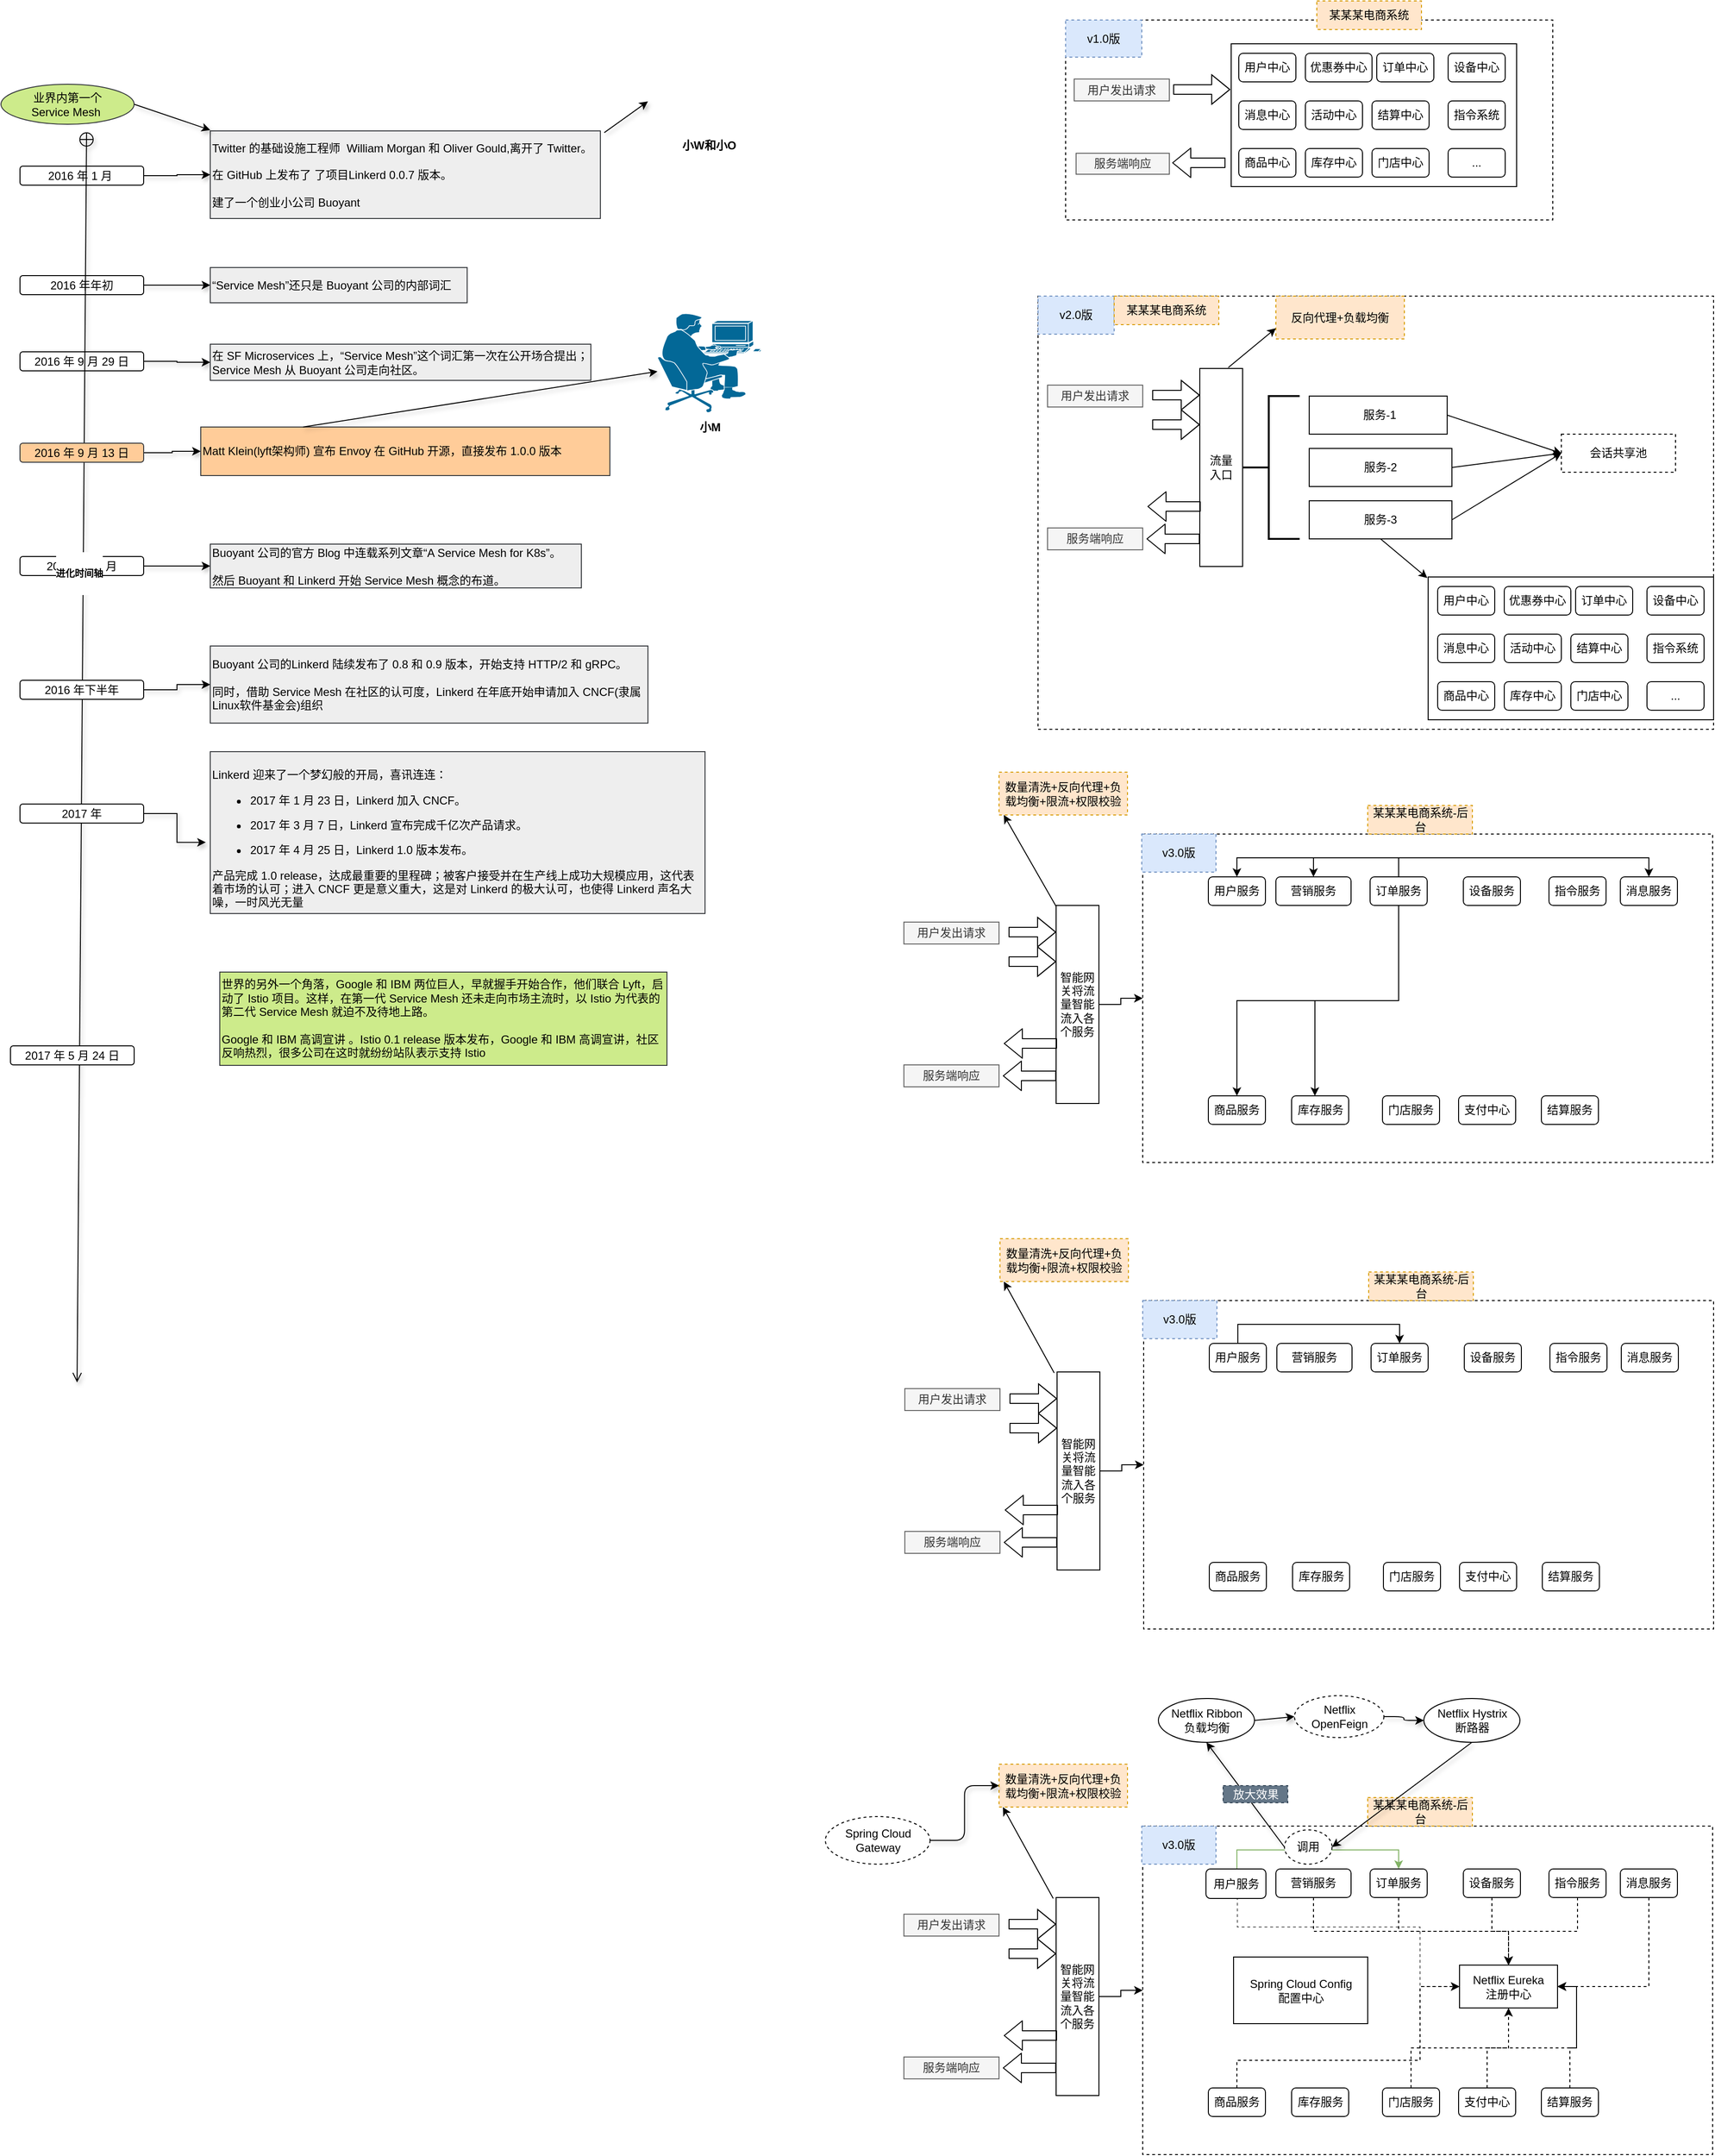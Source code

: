 <mxfile version="10.8.7" type="github"><diagram id="asRTKqdjKXouexTTnZNi" name="Page-1"><mxGraphModel dx="2989" dy="806" grid="1" gridSize="10" guides="1" tooltips="1" connect="1" arrows="1" fold="1" page="1" pageScale="1" pageWidth="827" pageHeight="1169" math="0" shadow="0"><root><mxCell id="0"/><mxCell id="1" parent="0"/><mxCell id="nvQcci1nYq-k1GDiDr36-81" value="" style="rounded=0;whiteSpace=wrap;html=1;dashed=1;" parent="1" vertex="1"><mxGeometry x="120" y="875" width="599" height="345" as="geometry"/></mxCell><mxCell id="nvQcci1nYq-k1GDiDr36-45" value="" style="rounded=0;whiteSpace=wrap;html=1;dashed=1;" parent="1" vertex="1"><mxGeometry x="10" y="310" width="710" height="455" as="geometry"/></mxCell><mxCell id="nvQcci1nYq-k1GDiDr36-41" value="" style="rounded=0;whiteSpace=wrap;html=1;dashed=1;" parent="1" vertex="1"><mxGeometry x="39" y="20" width="512" height="210" as="geometry"/></mxCell><mxCell id="DJ6tr1pTwJDCxj9lopBI-1" value="" style="rounded=0;whiteSpace=wrap;html=1;" parent="1" vertex="1"><mxGeometry x="420" y="605" width="300" height="150" as="geometry"/></mxCell><mxCell id="DJ6tr1pTwJDCxj9lopBI-2" value="用户中心" style="rounded=1;whiteSpace=wrap;html=1;" parent="1" vertex="1"><mxGeometry x="430" y="615" width="60" height="30" as="geometry"/></mxCell><mxCell id="DJ6tr1pTwJDCxj9lopBI-3" value="优惠券中心" style="rounded=1;whiteSpace=wrap;html=1;" parent="1" vertex="1"><mxGeometry x="500" y="615" width="70" height="30" as="geometry"/></mxCell><mxCell id="DJ6tr1pTwJDCxj9lopBI-4" value="消息中心" style="rounded=1;whiteSpace=wrap;html=1;" parent="1" vertex="1"><mxGeometry x="430" y="665" width="60" height="30" as="geometry"/></mxCell><mxCell id="DJ6tr1pTwJDCxj9lopBI-5" value="活动中心" style="rounded=1;whiteSpace=wrap;html=1;" parent="1" vertex="1"><mxGeometry x="500" y="665" width="60" height="30" as="geometry"/></mxCell><mxCell id="DJ6tr1pTwJDCxj9lopBI-6" value="商品中心" style="rounded=1;whiteSpace=wrap;html=1;" parent="1" vertex="1"><mxGeometry x="430" y="715" width="60" height="30" as="geometry"/></mxCell><mxCell id="DJ6tr1pTwJDCxj9lopBI-7" value="库存中心" style="rounded=1;whiteSpace=wrap;html=1;" parent="1" vertex="1"><mxGeometry x="500" y="715" width="60" height="30" as="geometry"/></mxCell><mxCell id="DJ6tr1pTwJDCxj9lopBI-8" value="订单中心" style="rounded=1;whiteSpace=wrap;html=1;" parent="1" vertex="1"><mxGeometry x="575" y="615" width="60" height="30" as="geometry"/></mxCell><mxCell id="DJ6tr1pTwJDCxj9lopBI-9" value="结算中心" style="rounded=1;whiteSpace=wrap;html=1;" parent="1" vertex="1"><mxGeometry x="570" y="665" width="60" height="30" as="geometry"/></mxCell><mxCell id="DJ6tr1pTwJDCxj9lopBI-10" value="门店中心" style="rounded=1;whiteSpace=wrap;html=1;" parent="1" vertex="1"><mxGeometry x="570" y="715" width="60" height="30" as="geometry"/></mxCell><mxCell id="DJ6tr1pTwJDCxj9lopBI-11" value="设备中心" style="rounded=1;whiteSpace=wrap;html=1;" parent="1" vertex="1"><mxGeometry x="650" y="615" width="60" height="30" as="geometry"/></mxCell><mxCell id="DJ6tr1pTwJDCxj9lopBI-12" value="指令系统" style="rounded=1;whiteSpace=wrap;html=1;" parent="1" vertex="1"><mxGeometry x="650" y="665" width="60" height="30" as="geometry"/></mxCell><mxCell id="DJ6tr1pTwJDCxj9lopBI-13" value="..." style="rounded=1;whiteSpace=wrap;html=1;" parent="1" vertex="1"><mxGeometry x="650" y="715" width="60" height="30" as="geometry"/></mxCell><mxCell id="DJ6tr1pTwJDCxj9lopBI-14" value="&amp;nbsp;服务-1" style="rounded=0;whiteSpace=wrap;html=1;" parent="1" vertex="1"><mxGeometry x="295" y="415" width="145" height="40" as="geometry"/></mxCell><mxCell id="DJ6tr1pTwJDCxj9lopBI-15" value="&lt;span&gt;服务-2&lt;/span&gt;" style="rounded=0;whiteSpace=wrap;html=1;" parent="1" vertex="1"><mxGeometry x="295" y="470" width="150" height="40" as="geometry"/></mxCell><mxCell id="DJ6tr1pTwJDCxj9lopBI-16" value="" style="strokeWidth=2;html=1;shape=mxgraph.flowchart.annotation_2;align=left;pointerEvents=1" parent="1" vertex="1"><mxGeometry x="220" y="415" width="65" height="150" as="geometry"/></mxCell><mxCell id="DJ6tr1pTwJDCxj9lopBI-17" value="服务-3" style="rounded=0;whiteSpace=wrap;html=1;" parent="1" vertex="1"><mxGeometry x="295" y="525" width="150" height="40" as="geometry"/></mxCell><mxCell id="DJ6tr1pTwJDCxj9lopBI-21" value="" style="endArrow=classic;html=1;exitX=0.5;exitY=1;exitDx=0;exitDy=0;entryX=-0.003;entryY=0.007;entryDx=0;entryDy=0;entryPerimeter=0;" parent="1" source="DJ6tr1pTwJDCxj9lopBI-17" target="DJ6tr1pTwJDCxj9lopBI-1" edge="1"><mxGeometry width="50" height="50" relative="1" as="geometry"><mxPoint x="490" y="445" as="sourcePoint"/><mxPoint x="540" y="395" as="targetPoint"/></mxGeometry></mxCell><mxCell id="nvQcci1nYq-k1GDiDr36-1" value="&lt;span&gt;流量&lt;br&gt;入口&lt;br&gt;&lt;/span&gt;" style="rounded=0;whiteSpace=wrap;html=1;" parent="1" vertex="1"><mxGeometry x="180" y="386" width="45" height="208" as="geometry"/></mxCell><mxCell id="nvQcci1nYq-k1GDiDr36-9" value="" style="shape=flexArrow;endArrow=classic;html=1;" parent="1" edge="1"><mxGeometry width="50" height="50" relative="1" as="geometry"><mxPoint x="130" y="414" as="sourcePoint"/><mxPoint x="180" y="414" as="targetPoint"/><Array as="points"><mxPoint x="160" y="414"/></Array></mxGeometry></mxCell><mxCell id="nvQcci1nYq-k1GDiDr36-10" value="" style="shape=flexArrow;endArrow=classic;html=1;" parent="1" edge="1"><mxGeometry width="50" height="50" relative="1" as="geometry"><mxPoint x="130" y="445" as="sourcePoint"/><mxPoint x="180" y="445" as="targetPoint"/><Array as="points"><mxPoint x="160" y="445"/></Array></mxGeometry></mxCell><mxCell id="nvQcci1nYq-k1GDiDr36-13" value="用户发出请求" style="text;html=1;strokeColor=#666666;fillColor=#f5f5f5;align=center;verticalAlign=middle;whiteSpace=wrap;rounded=0;fontColor=#333333;" parent="1" vertex="1"><mxGeometry x="20" y="403.5" width="100" height="23" as="geometry"/></mxCell><mxCell id="nvQcci1nYq-k1GDiDr36-15" value="反向代理+负载均衡" style="text;html=1;strokeColor=#d79b00;fillColor=#ffe6cc;align=center;verticalAlign=middle;whiteSpace=wrap;rounded=0;dashed=1;" parent="1" vertex="1"><mxGeometry x="260" y="310" width="135" height="45" as="geometry"/></mxCell><mxCell id="nvQcci1nYq-k1GDiDr36-16" value="" style="endArrow=classic;html=1;entryX=0;entryY=0.75;entryDx=0;entryDy=0;" parent="1" target="nvQcci1nYq-k1GDiDr36-15" edge="1"><mxGeometry width="50" height="50" relative="1" as="geometry"><mxPoint x="210" y="385" as="sourcePoint"/><mxPoint x="410" y="615" as="targetPoint"/><Array as="points"><mxPoint x="210" y="385"/></Array></mxGeometry></mxCell><mxCell id="nvQcci1nYq-k1GDiDr36-17" value="会话共享池" style="rounded=0;whiteSpace=wrap;html=1;dashed=1;" parent="1" vertex="1"><mxGeometry x="560" y="455" width="120" height="40" as="geometry"/></mxCell><mxCell id="nvQcci1nYq-k1GDiDr36-18" value="" style="endArrow=classic;html=1;exitX=1;exitY=0.5;exitDx=0;exitDy=0;entryX=0;entryY=0.5;entryDx=0;entryDy=0;" parent="1" source="DJ6tr1pTwJDCxj9lopBI-14" target="nvQcci1nYq-k1GDiDr36-17" edge="1"><mxGeometry width="50" height="50" relative="1" as="geometry"><mxPoint x="650" y="555" as="sourcePoint"/><mxPoint x="700" y="505" as="targetPoint"/></mxGeometry></mxCell><mxCell id="nvQcci1nYq-k1GDiDr36-19" value="" style="endArrow=classic;html=1;exitX=1;exitY=0.5;exitDx=0;exitDy=0;entryX=0;entryY=0.5;entryDx=0;entryDy=0;" parent="1" source="DJ6tr1pTwJDCxj9lopBI-15" target="nvQcci1nYq-k1GDiDr36-17" edge="1"><mxGeometry width="50" height="50" relative="1" as="geometry"><mxPoint x="610" y="775" as="sourcePoint"/><mxPoint x="660" y="725" as="targetPoint"/></mxGeometry></mxCell><mxCell id="nvQcci1nYq-k1GDiDr36-20" value="" style="endArrow=classic;html=1;exitX=1;exitY=0.5;exitDx=0;exitDy=0;entryX=0;entryY=0.5;entryDx=0;entryDy=0;" parent="1" source="DJ6tr1pTwJDCxj9lopBI-17" target="nvQcci1nYq-k1GDiDr36-17" edge="1"><mxGeometry width="50" height="50" relative="1" as="geometry"><mxPoint x="455" y="500" as="sourcePoint"/><mxPoint x="630" y="615" as="targetPoint"/></mxGeometry></mxCell><mxCell id="nvQcci1nYq-k1GDiDr36-22" value="" style="rounded=0;whiteSpace=wrap;html=1;" parent="1" vertex="1"><mxGeometry x="213" y="45" width="300" height="150" as="geometry"/></mxCell><mxCell id="nvQcci1nYq-k1GDiDr36-23" value="用户中心" style="rounded=1;whiteSpace=wrap;html=1;" parent="1" vertex="1"><mxGeometry x="221" y="55" width="60" height="30" as="geometry"/></mxCell><mxCell id="nvQcci1nYq-k1GDiDr36-24" value="优惠券中心" style="rounded=1;whiteSpace=wrap;html=1;" parent="1" vertex="1"><mxGeometry x="291" y="55" width="70" height="30" as="geometry"/></mxCell><mxCell id="nvQcci1nYq-k1GDiDr36-25" value="消息中心" style="rounded=1;whiteSpace=wrap;html=1;" parent="1" vertex="1"><mxGeometry x="221" y="105" width="60" height="30" as="geometry"/></mxCell><mxCell id="nvQcci1nYq-k1GDiDr36-26" value="活动中心" style="rounded=1;whiteSpace=wrap;html=1;" parent="1" vertex="1"><mxGeometry x="291" y="105" width="60" height="30" as="geometry"/></mxCell><mxCell id="nvQcci1nYq-k1GDiDr36-27" value="商品中心" style="rounded=1;whiteSpace=wrap;html=1;" parent="1" vertex="1"><mxGeometry x="221" y="155" width="60" height="30" as="geometry"/></mxCell><mxCell id="nvQcci1nYq-k1GDiDr36-28" value="库存中心" style="rounded=1;whiteSpace=wrap;html=1;" parent="1" vertex="1"><mxGeometry x="291" y="155" width="60" height="30" as="geometry"/></mxCell><mxCell id="nvQcci1nYq-k1GDiDr36-29" value="订单中心" style="rounded=1;whiteSpace=wrap;html=1;" parent="1" vertex="1"><mxGeometry x="366" y="55" width="60" height="30" as="geometry"/></mxCell><mxCell id="nvQcci1nYq-k1GDiDr36-30" value="结算中心" style="rounded=1;whiteSpace=wrap;html=1;" parent="1" vertex="1"><mxGeometry x="361" y="105" width="60" height="30" as="geometry"/></mxCell><mxCell id="nvQcci1nYq-k1GDiDr36-31" value="门店中心" style="rounded=1;whiteSpace=wrap;html=1;" parent="1" vertex="1"><mxGeometry x="361" y="155" width="60" height="30" as="geometry"/></mxCell><mxCell id="nvQcci1nYq-k1GDiDr36-32" value="设备中心" style="rounded=1;whiteSpace=wrap;html=1;" parent="1" vertex="1"><mxGeometry x="441" y="55" width="60" height="30" as="geometry"/></mxCell><mxCell id="nvQcci1nYq-k1GDiDr36-33" value="指令系统" style="rounded=1;whiteSpace=wrap;html=1;" parent="1" vertex="1"><mxGeometry x="441" y="105" width="60" height="30" as="geometry"/></mxCell><mxCell id="nvQcci1nYq-k1GDiDr36-34" value="..." style="rounded=1;whiteSpace=wrap;html=1;" parent="1" vertex="1"><mxGeometry x="441" y="155" width="60" height="30" as="geometry"/></mxCell><mxCell id="nvQcci1nYq-k1GDiDr36-35" value="某某某电商系统" style="text;html=1;strokeColor=#d79b00;fillColor=#ffe6cc;align=center;verticalAlign=middle;whiteSpace=wrap;rounded=0;dashed=1;" parent="1" vertex="1"><mxGeometry x="303" width="110" height="30" as="geometry"/></mxCell><mxCell id="nvQcci1nYq-k1GDiDr36-38" value="" style="shape=flexArrow;endArrow=classic;html=1;" parent="1" edge="1"><mxGeometry width="50" height="50" relative="1" as="geometry"><mxPoint x="152" y="93" as="sourcePoint"/><mxPoint x="212" y="93" as="targetPoint"/><Array as="points"><mxPoint x="214.5" y="93"/><mxPoint x="179.5" y="93"/></Array></mxGeometry></mxCell><mxCell id="nvQcci1nYq-k1GDiDr36-39" value="用户发出请求" style="text;html=1;strokeColor=#666666;fillColor=#f5f5f5;align=center;verticalAlign=middle;whiteSpace=wrap;rounded=0;fontColor=#333333;" parent="1" vertex="1"><mxGeometry x="48" y="82" width="100" height="23" as="geometry"/></mxCell><mxCell id="nvQcci1nYq-k1GDiDr36-40" value="v1.0版" style="text;html=1;strokeColor=#6c8ebf;fillColor=#dae8fc;align=center;verticalAlign=middle;whiteSpace=wrap;rounded=0;dashed=1;" parent="1" vertex="1"><mxGeometry x="39" y="20" width="80" height="39" as="geometry"/></mxCell><mxCell id="nvQcci1nYq-k1GDiDr36-42" value="服务端响应" style="text;html=1;strokeColor=#666666;fillColor=#f5f5f5;align=center;verticalAlign=middle;whiteSpace=wrap;rounded=0;fontColor=#333333;" parent="1" vertex="1"><mxGeometry x="50" y="160" width="98" height="22" as="geometry"/></mxCell><mxCell id="nvQcci1nYq-k1GDiDr36-44" value="" style="shape=flexArrow;endArrow=classic;html=1;exitX=0.003;exitY=0.833;exitDx=0;exitDy=0;exitPerimeter=0;" parent="1" edge="1"><mxGeometry width="50" height="50" relative="1" as="geometry"><mxPoint x="207" y="170" as="sourcePoint"/><mxPoint x="151" y="170" as="targetPoint"/></mxGeometry></mxCell><mxCell id="nvQcci1nYq-k1GDiDr36-46" value="服务端响应" style="text;html=1;strokeColor=#666666;fillColor=#f5f5f5;align=center;verticalAlign=middle;whiteSpace=wrap;rounded=0;fontColor=#333333;" parent="1" vertex="1"><mxGeometry x="20" y="553.5" width="100" height="23" as="geometry"/></mxCell><mxCell id="nvQcci1nYq-k1GDiDr36-47" value="" style="shape=flexArrow;endArrow=classic;html=1;exitX=0.003;exitY=0.833;exitDx=0;exitDy=0;exitPerimeter=0;" parent="1" edge="1"><mxGeometry width="50" height="50" relative="1" as="geometry"><mxPoint x="180" y="565" as="sourcePoint"/><mxPoint x="124" y="565" as="targetPoint"/></mxGeometry></mxCell><mxCell id="nvQcci1nYq-k1GDiDr36-49" value="" style="shape=flexArrow;endArrow=classic;html=1;exitX=0.003;exitY=0.833;exitDx=0;exitDy=0;exitPerimeter=0;" parent="1" edge="1"><mxGeometry width="50" height="50" relative="1" as="geometry"><mxPoint x="181" y="531" as="sourcePoint"/><mxPoint x="125" y="531" as="targetPoint"/></mxGeometry></mxCell><mxCell id="nvQcci1nYq-k1GDiDr36-50" value="v2.0版" style="text;html=1;strokeColor=#6c8ebf;fillColor=#dae8fc;align=center;verticalAlign=middle;whiteSpace=wrap;rounded=0;dashed=1;" parent="1" vertex="1"><mxGeometry x="10" y="310" width="80" height="40" as="geometry"/></mxCell><mxCell id="nvQcci1nYq-k1GDiDr36-53" value="某某某电商系统" style="text;html=1;strokeColor=#d79b00;fillColor=#ffe6cc;align=center;verticalAlign=middle;whiteSpace=wrap;rounded=0;dashed=1;" parent="1" vertex="1"><mxGeometry x="90" y="310" width="110" height="30" as="geometry"/></mxCell><mxCell id="nvQcci1nYq-k1GDiDr36-56" value="用户服务" style="rounded=1;whiteSpace=wrap;html=1;" parent="1" vertex="1"><mxGeometry x="189" y="920" width="60" height="30" as="geometry"/></mxCell><mxCell id="nvQcci1nYq-k1GDiDr36-57" value="营销服务" style="rounded=1;whiteSpace=wrap;html=1;" parent="1" vertex="1"><mxGeometry x="260" y="920" width="79" height="30" as="geometry"/></mxCell><mxCell id="nvQcci1nYq-k1GDiDr36-58" value="消息服务" style="rounded=1;whiteSpace=wrap;html=1;" parent="1" vertex="1"><mxGeometry x="622" y="920" width="60" height="30" as="geometry"/></mxCell><mxCell id="nvQcci1nYq-k1GDiDr36-60" value="商品服务" style="rounded=1;whiteSpace=wrap;html=1;" parent="1" vertex="1"><mxGeometry x="189" y="1150" width="60" height="30" as="geometry"/></mxCell><mxCell id="nvQcci1nYq-k1GDiDr36-61" value="库存服务" style="rounded=1;whiteSpace=wrap;html=1;" parent="1" vertex="1"><mxGeometry x="276.5" y="1150" width="60" height="30" as="geometry"/></mxCell><mxCell id="nvQcci1nYq-k1GDiDr36-71" style="edgeStyle=orthogonalEdgeStyle;rounded=0;orthogonalLoop=1;jettySize=auto;html=1;exitX=0.5;exitY=0;exitDx=0;exitDy=0;entryX=0.5;entryY=0;entryDx=0;entryDy=0;" parent="1" source="nvQcci1nYq-k1GDiDr36-62" target="nvQcci1nYq-k1GDiDr36-56" edge="1"><mxGeometry relative="1" as="geometry"/></mxCell><mxCell id="nvQcci1nYq-k1GDiDr36-72" style="edgeStyle=orthogonalEdgeStyle;rounded=0;orthogonalLoop=1;jettySize=auto;html=1;exitX=0.5;exitY=0;exitDx=0;exitDy=0;entryX=0.5;entryY=0;entryDx=0;entryDy=0;" parent="1" source="nvQcci1nYq-k1GDiDr36-62" target="nvQcci1nYq-k1GDiDr36-57" edge="1"><mxGeometry relative="1" as="geometry"/></mxCell><mxCell id="nvQcci1nYq-k1GDiDr36-77" style="edgeStyle=orthogonalEdgeStyle;rounded=0;orthogonalLoop=1;jettySize=auto;html=1;exitX=0.5;exitY=1;exitDx=0;exitDy=0;entryX=0.5;entryY=0;entryDx=0;entryDy=0;exitPerimeter=0;" parent="1" source="nvQcci1nYq-k1GDiDr36-62" target="nvQcci1nYq-k1GDiDr36-60" edge="1"><mxGeometry relative="1" as="geometry"><Array as="points"><mxPoint x="389" y="1050"/><mxPoint x="219" y="1050"/></Array></mxGeometry></mxCell><mxCell id="nvQcci1nYq-k1GDiDr36-78" style="edgeStyle=orthogonalEdgeStyle;rounded=0;orthogonalLoop=1;jettySize=auto;html=1;exitX=0.5;exitY=1;exitDx=0;exitDy=0;entryX=0.408;entryY=0;entryDx=0;entryDy=0;entryPerimeter=0;" parent="1" source="nvQcci1nYq-k1GDiDr36-62" target="nvQcci1nYq-k1GDiDr36-61" edge="1"><mxGeometry relative="1" as="geometry"/></mxCell><mxCell id="nvQcci1nYq-k1GDiDr36-79" style="edgeStyle=orthogonalEdgeStyle;rounded=0;orthogonalLoop=1;jettySize=auto;html=1;entryX=0.5;entryY=0;entryDx=0;entryDy=0;" parent="1" source="nvQcci1nYq-k1GDiDr36-62" target="nvQcci1nYq-k1GDiDr36-58" edge="1"><mxGeometry relative="1" as="geometry"><Array as="points"><mxPoint x="389" y="900"/><mxPoint x="652" y="900"/></Array></mxGeometry></mxCell><mxCell id="nvQcci1nYq-k1GDiDr36-62" value="订单服务" style="rounded=1;whiteSpace=wrap;html=1;" parent="1" vertex="1"><mxGeometry x="359" y="920" width="60" height="30" as="geometry"/></mxCell><mxCell id="nvQcci1nYq-k1GDiDr36-63" value="结算服务" style="rounded=1;whiteSpace=wrap;html=1;" parent="1" vertex="1"><mxGeometry x="539" y="1150" width="60" height="30" as="geometry"/></mxCell><mxCell id="nvQcci1nYq-k1GDiDr36-64" value="门店服务" style="rounded=1;whiteSpace=wrap;html=1;" parent="1" vertex="1"><mxGeometry x="372" y="1150" width="60" height="30" as="geometry"/></mxCell><mxCell id="nvQcci1nYq-k1GDiDr36-65" value="设备服务" style="rounded=1;whiteSpace=wrap;html=1;" parent="1" vertex="1"><mxGeometry x="457" y="920" width="60" height="30" as="geometry"/></mxCell><mxCell id="nvQcci1nYq-k1GDiDr36-66" value="指令服务" style="rounded=1;whiteSpace=wrap;html=1;" parent="1" vertex="1"><mxGeometry x="547" y="920" width="60" height="30" as="geometry"/></mxCell><mxCell id="nvQcci1nYq-k1GDiDr36-76" value="支付中心" style="rounded=1;whiteSpace=wrap;html=1;" parent="1" vertex="1"><mxGeometry x="452" y="1150" width="60" height="30" as="geometry"/></mxCell><mxCell id="nvQcci1nYq-k1GDiDr36-82" value="v3.0版" style="text;html=1;strokeColor=#6c8ebf;fillColor=#dae8fc;align=center;verticalAlign=middle;whiteSpace=wrap;rounded=0;dashed=1;" parent="1" vertex="1"><mxGeometry x="119" y="875" width="78" height="40" as="geometry"/></mxCell><mxCell id="nvQcci1nYq-k1GDiDr36-83" value="某某某电商系统-后台" style="text;html=1;strokeColor=#d79b00;fillColor=#ffe6cc;align=center;verticalAlign=middle;whiteSpace=wrap;rounded=0;dashed=1;" parent="1" vertex="1"><mxGeometry x="356.5" y="845" width="110" height="30" as="geometry"/></mxCell><mxCell id="nvQcci1nYq-k1GDiDr36-95" style="edgeStyle=orthogonalEdgeStyle;rounded=0;orthogonalLoop=1;jettySize=auto;html=1;exitX=1;exitY=0.5;exitDx=0;exitDy=0;entryX=0;entryY=0.5;entryDx=0;entryDy=0;" parent="1" source="nvQcci1nYq-k1GDiDr36-86" target="nvQcci1nYq-k1GDiDr36-81" edge="1"><mxGeometry relative="1" as="geometry"/></mxCell><mxCell id="nvQcci1nYq-k1GDiDr36-86" value="&lt;span&gt;智能网关将流量智能流入各个服务&lt;br&gt;&lt;/span&gt;" style="rounded=0;whiteSpace=wrap;html=1;" parent="1" vertex="1"><mxGeometry x="29" y="950" width="45" height="208" as="geometry"/></mxCell><mxCell id="nvQcci1nYq-k1GDiDr36-87" value="" style="shape=flexArrow;endArrow=classic;html=1;" parent="1" edge="1"><mxGeometry width="50" height="50" relative="1" as="geometry"><mxPoint x="-21" y="978" as="sourcePoint"/><mxPoint x="29" y="978" as="targetPoint"/><Array as="points"><mxPoint x="9" y="978"/></Array></mxGeometry></mxCell><mxCell id="nvQcci1nYq-k1GDiDr36-88" value="" style="shape=flexArrow;endArrow=classic;html=1;" parent="1" edge="1"><mxGeometry width="50" height="50" relative="1" as="geometry"><mxPoint x="-21" y="1009" as="sourcePoint"/><mxPoint x="29" y="1009" as="targetPoint"/><Array as="points"><mxPoint x="9" y="1009"/></Array></mxGeometry></mxCell><mxCell id="nvQcci1nYq-k1GDiDr36-89" value="用户发出请求" style="text;html=1;strokeColor=#666666;fillColor=#f5f5f5;align=center;verticalAlign=middle;whiteSpace=wrap;rounded=0;fontColor=#333333;" parent="1" vertex="1"><mxGeometry x="-131" y="967.5" width="100" height="23" as="geometry"/></mxCell><mxCell id="nvQcci1nYq-k1GDiDr36-90" value="数量清洗+反向代理+负载均衡+限流+权限校验" style="text;html=1;strokeColor=#d79b00;fillColor=#ffe6cc;align=center;verticalAlign=middle;whiteSpace=wrap;rounded=0;dashed=1;" parent="1" vertex="1"><mxGeometry x="-31" y="810" width="135" height="45" as="geometry"/></mxCell><mxCell id="nvQcci1nYq-k1GDiDr36-92" value="服务端响应" style="text;html=1;strokeColor=#666666;fillColor=#f5f5f5;align=center;verticalAlign=middle;whiteSpace=wrap;rounded=0;fontColor=#333333;" parent="1" vertex="1"><mxGeometry x="-131" y="1117.5" width="100" height="23" as="geometry"/></mxCell><mxCell id="nvQcci1nYq-k1GDiDr36-93" value="" style="shape=flexArrow;endArrow=classic;html=1;exitX=0.003;exitY=0.833;exitDx=0;exitDy=0;exitPerimeter=0;" parent="1" edge="1"><mxGeometry width="50" height="50" relative="1" as="geometry"><mxPoint x="29" y="1129" as="sourcePoint"/><mxPoint x="-27" y="1129" as="targetPoint"/></mxGeometry></mxCell><mxCell id="nvQcci1nYq-k1GDiDr36-94" value="" style="shape=flexArrow;endArrow=classic;html=1;exitX=0.003;exitY=0.833;exitDx=0;exitDy=0;exitPerimeter=0;" parent="1" edge="1"><mxGeometry width="50" height="50" relative="1" as="geometry"><mxPoint x="30" y="1095" as="sourcePoint"/><mxPoint x="-26" y="1095" as="targetPoint"/></mxGeometry></mxCell><mxCell id="nvQcci1nYq-k1GDiDr36-96" value="" style="rounded=0;whiteSpace=wrap;html=1;dashed=1;" parent="1" vertex="1"><mxGeometry x="121" y="1365" width="599" height="345" as="geometry"/></mxCell><mxCell id="nvQcci1nYq-k1GDiDr36-130" style="edgeStyle=orthogonalEdgeStyle;rounded=0;orthogonalLoop=1;jettySize=auto;html=1;entryX=0.5;entryY=0;entryDx=0;entryDy=0;" parent="1" source="nvQcci1nYq-k1GDiDr36-97" target="nvQcci1nYq-k1GDiDr36-107" edge="1"><mxGeometry relative="1" as="geometry"><Array as="points"><mxPoint x="220" y="1390"/><mxPoint x="390" y="1390"/></Array></mxGeometry></mxCell><mxCell id="nvQcci1nYq-k1GDiDr36-97" value="用户服务" style="rounded=1;whiteSpace=wrap;html=1;" parent="1" vertex="1"><mxGeometry x="190" y="1410" width="60" height="30" as="geometry"/></mxCell><mxCell id="nvQcci1nYq-k1GDiDr36-98" value="营销服务" style="rounded=1;whiteSpace=wrap;html=1;" parent="1" vertex="1"><mxGeometry x="261" y="1410" width="79" height="30" as="geometry"/></mxCell><mxCell id="nvQcci1nYq-k1GDiDr36-99" value="消息服务" style="rounded=1;whiteSpace=wrap;html=1;" parent="1" vertex="1"><mxGeometry x="623" y="1410" width="60" height="30" as="geometry"/></mxCell><mxCell id="nvQcci1nYq-k1GDiDr36-100" value="商品服务" style="rounded=1;whiteSpace=wrap;html=1;" parent="1" vertex="1"><mxGeometry x="190" y="1640" width="60" height="30" as="geometry"/></mxCell><mxCell id="nvQcci1nYq-k1GDiDr36-101" value="库存服务" style="rounded=1;whiteSpace=wrap;html=1;" parent="1" vertex="1"><mxGeometry x="277.5" y="1640" width="60" height="30" as="geometry"/></mxCell><mxCell id="nvQcci1nYq-k1GDiDr36-107" value="订单服务" style="rounded=1;whiteSpace=wrap;html=1;" parent="1" vertex="1"><mxGeometry x="360" y="1410" width="60" height="30" as="geometry"/></mxCell><mxCell id="nvQcci1nYq-k1GDiDr36-108" value="结算服务" style="rounded=1;whiteSpace=wrap;html=1;" parent="1" vertex="1"><mxGeometry x="540" y="1640" width="60" height="30" as="geometry"/></mxCell><mxCell id="nvQcci1nYq-k1GDiDr36-109" value="门店服务" style="rounded=1;whiteSpace=wrap;html=1;" parent="1" vertex="1"><mxGeometry x="373" y="1640" width="60" height="30" as="geometry"/></mxCell><mxCell id="nvQcci1nYq-k1GDiDr36-110" value="设备服务" style="rounded=1;whiteSpace=wrap;html=1;" parent="1" vertex="1"><mxGeometry x="458" y="1410" width="60" height="30" as="geometry"/></mxCell><mxCell id="nvQcci1nYq-k1GDiDr36-111" value="指令服务" style="rounded=1;whiteSpace=wrap;html=1;" parent="1" vertex="1"><mxGeometry x="548" y="1410" width="60" height="30" as="geometry"/></mxCell><mxCell id="nvQcci1nYq-k1GDiDr36-112" value="支付中心" style="rounded=1;whiteSpace=wrap;html=1;" parent="1" vertex="1"><mxGeometry x="453" y="1640" width="60" height="30" as="geometry"/></mxCell><mxCell id="nvQcci1nYq-k1GDiDr36-113" value="v3.0版" style="text;html=1;strokeColor=#6c8ebf;fillColor=#dae8fc;align=center;verticalAlign=middle;whiteSpace=wrap;rounded=0;dashed=1;" parent="1" vertex="1"><mxGeometry x="120" y="1365" width="78" height="40" as="geometry"/></mxCell><mxCell id="nvQcci1nYq-k1GDiDr36-114" value="某某某电商系统-后台" style="text;html=1;strokeColor=#d79b00;fillColor=#ffe6cc;align=center;verticalAlign=middle;whiteSpace=wrap;rounded=0;dashed=1;" parent="1" vertex="1"><mxGeometry x="357.5" y="1335" width="110" height="30" as="geometry"/></mxCell><mxCell id="nvQcci1nYq-k1GDiDr36-115" style="edgeStyle=orthogonalEdgeStyle;rounded=0;orthogonalLoop=1;jettySize=auto;html=1;exitX=1;exitY=0.5;exitDx=0;exitDy=0;entryX=0;entryY=0.5;entryDx=0;entryDy=0;" parent="1" source="nvQcci1nYq-k1GDiDr36-116" target="nvQcci1nYq-k1GDiDr36-96" edge="1"><mxGeometry relative="1" as="geometry"/></mxCell><mxCell id="nvQcci1nYq-k1GDiDr36-116" value="智能网关将流量智能流入各个服务&lt;span&gt;&lt;br&gt;&lt;/span&gt;" style="rounded=0;whiteSpace=wrap;html=1;" parent="1" vertex="1"><mxGeometry x="30" y="1440" width="45" height="208" as="geometry"/></mxCell><mxCell id="nvQcci1nYq-k1GDiDr36-117" value="" style="shape=flexArrow;endArrow=classic;html=1;" parent="1" edge="1"><mxGeometry width="50" height="50" relative="1" as="geometry"><mxPoint x="-20" y="1468" as="sourcePoint"/><mxPoint x="30" y="1468" as="targetPoint"/><Array as="points"><mxPoint x="10" y="1468"/></Array></mxGeometry></mxCell><mxCell id="nvQcci1nYq-k1GDiDr36-118" value="" style="shape=flexArrow;endArrow=classic;html=1;" parent="1" edge="1"><mxGeometry width="50" height="50" relative="1" as="geometry"><mxPoint x="-20" y="1499" as="sourcePoint"/><mxPoint x="30" y="1499" as="targetPoint"/><Array as="points"><mxPoint x="10" y="1499"/></Array></mxGeometry></mxCell><mxCell id="nvQcci1nYq-k1GDiDr36-119" value="用户发出请求" style="text;html=1;strokeColor=#666666;fillColor=#f5f5f5;align=center;verticalAlign=middle;whiteSpace=wrap;rounded=0;fontColor=#333333;" parent="1" vertex="1"><mxGeometry x="-130" y="1457.5" width="100" height="23" as="geometry"/></mxCell><mxCell id="nvQcci1nYq-k1GDiDr36-120" value="数量清洗+反向代理+负载均衡+限流+权限校验" style="text;html=1;strokeColor=#d79b00;fillColor=#ffe6cc;align=center;verticalAlign=middle;whiteSpace=wrap;rounded=0;dashed=1;" parent="1" vertex="1"><mxGeometry x="-30" y="1300" width="135" height="45" as="geometry"/></mxCell><mxCell id="nvQcci1nYq-k1GDiDr36-122" value="服务端响应" style="text;html=1;strokeColor=#666666;fillColor=#f5f5f5;align=center;verticalAlign=middle;whiteSpace=wrap;rounded=0;fontColor=#333333;" parent="1" vertex="1"><mxGeometry x="-130" y="1607.5" width="100" height="23" as="geometry"/></mxCell><mxCell id="nvQcci1nYq-k1GDiDr36-123" value="" style="shape=flexArrow;endArrow=classic;html=1;exitX=0.003;exitY=0.833;exitDx=0;exitDy=0;exitPerimeter=0;" parent="1" edge="1"><mxGeometry width="50" height="50" relative="1" as="geometry"><mxPoint x="30" y="1619" as="sourcePoint"/><mxPoint x="-26" y="1619" as="targetPoint"/></mxGeometry></mxCell><mxCell id="nvQcci1nYq-k1GDiDr36-124" value="" style="shape=flexArrow;endArrow=classic;html=1;exitX=0.003;exitY=0.833;exitDx=0;exitDy=0;exitPerimeter=0;" parent="1" edge="1"><mxGeometry width="50" height="50" relative="1" as="geometry"><mxPoint x="31" y="1585" as="sourcePoint"/><mxPoint x="-25" y="1585" as="targetPoint"/></mxGeometry></mxCell><mxCell id="nvQcci1nYq-k1GDiDr36-134" value="" style="endArrow=classic;html=1;exitX=0;exitY=0.005;exitDx=0;exitDy=0;exitPerimeter=0;entryX=0.037;entryY=1;entryDx=0;entryDy=0;entryPerimeter=0;" parent="1" source="nvQcci1nYq-k1GDiDr36-86" target="nvQcci1nYq-k1GDiDr36-90" edge="1"><mxGeometry width="50" height="50" relative="1" as="geometry"><mxPoint x="-141" y="920" as="sourcePoint"/><mxPoint x="-91" y="870" as="targetPoint"/></mxGeometry></mxCell><mxCell id="nvQcci1nYq-k1GDiDr36-135" value="" style="endArrow=classic;html=1;exitX=-0.067;exitY=0.005;exitDx=0;exitDy=0;exitPerimeter=0;entryX=0.03;entryY=1;entryDx=0;entryDy=0;entryPerimeter=0;" parent="1" source="nvQcci1nYq-k1GDiDr36-116" target="nvQcci1nYq-k1GDiDr36-120" edge="1"><mxGeometry width="50" height="50" relative="1" as="geometry"><mxPoint x="-100" y="1400" as="sourcePoint"/><mxPoint x="-50" y="1350" as="targetPoint"/></mxGeometry></mxCell><mxCell id="nvQcci1nYq-k1GDiDr36-136" value="" style="rounded=0;whiteSpace=wrap;html=1;dashed=1;" parent="1" vertex="1"><mxGeometry x="120" y="1917" width="599" height="345" as="geometry"/></mxCell><mxCell id="nvQcci1nYq-k1GDiDr36-137" style="edgeStyle=orthogonalEdgeStyle;rounded=0;orthogonalLoop=1;jettySize=auto;html=1;entryX=0.5;entryY=0;entryDx=0;entryDy=0;fillColor=#d5e8d4;strokeColor=#82b366;" parent="1" source="nvQcci1nYq-k1GDiDr36-138" target="nvQcci1nYq-k1GDiDr36-143" edge="1"><mxGeometry relative="1" as="geometry"><Array as="points"><mxPoint x="219" y="1942"/><mxPoint x="389" y="1942"/></Array></mxGeometry></mxCell><mxCell id="e6zEW3nUCnoEplpitFhD-8" style="edgeStyle=orthogonalEdgeStyle;rounded=0;orthogonalLoop=1;jettySize=auto;html=1;exitX=0.5;exitY=1;exitDx=0;exitDy=0;entryX=0;entryY=0.5;entryDx=0;entryDy=0;comic=0;strokeColor=#666666;fillColor=#f5f5f5;dashed=1;" edge="1" parent="1" source="nvQcci1nYq-k1GDiDr36-138" target="e6zEW3nUCnoEplpitFhD-6"><mxGeometry relative="1" as="geometry"><Array as="points"><mxPoint x="219.5" y="2023"/><mxPoint x="411.5" y="2023"/><mxPoint x="411.5" y="2086"/></Array></mxGeometry></mxCell><mxCell id="nvQcci1nYq-k1GDiDr36-138" value="用户服务" style="rounded=1;whiteSpace=wrap;html=1;" parent="1" vertex="1"><mxGeometry x="186.5" y="1962" width="63" height="31" as="geometry"/></mxCell><mxCell id="e6zEW3nUCnoEplpitFhD-10" style="edgeStyle=orthogonalEdgeStyle;rounded=0;orthogonalLoop=1;jettySize=auto;html=1;exitX=0.5;exitY=1;exitDx=0;exitDy=0;dashed=1;" edge="1" parent="1" source="nvQcci1nYq-k1GDiDr36-139" target="e6zEW3nUCnoEplpitFhD-6"><mxGeometry relative="1" as="geometry"/></mxCell><mxCell id="nvQcci1nYq-k1GDiDr36-139" value="营销服务" style="rounded=1;whiteSpace=wrap;html=1;" parent="1" vertex="1"><mxGeometry x="260" y="1962" width="79" height="30" as="geometry"/></mxCell><mxCell id="e6zEW3nUCnoEplpitFhD-15" style="edgeStyle=orthogonalEdgeStyle;rounded=0;orthogonalLoop=1;jettySize=auto;html=1;exitX=0.5;exitY=1;exitDx=0;exitDy=0;entryX=1;entryY=0.5;entryDx=0;entryDy=0;dashed=1;" edge="1" parent="1" source="nvQcci1nYq-k1GDiDr36-140" target="e6zEW3nUCnoEplpitFhD-6"><mxGeometry relative="1" as="geometry"/></mxCell><mxCell id="nvQcci1nYq-k1GDiDr36-140" value="消息服务" style="rounded=1;whiteSpace=wrap;html=1;" parent="1" vertex="1"><mxGeometry x="622" y="1962" width="60" height="30" as="geometry"/></mxCell><mxCell id="e6zEW3nUCnoEplpitFhD-9" style="edgeStyle=orthogonalEdgeStyle;rounded=0;orthogonalLoop=1;jettySize=auto;html=1;dashed=1;" edge="1" parent="1" source="nvQcci1nYq-k1GDiDr36-141" target="e6zEW3nUCnoEplpitFhD-6"><mxGeometry relative="1" as="geometry"><Array as="points"><mxPoint x="219.5" y="2163"/><mxPoint x="411.5" y="2163"/></Array></mxGeometry></mxCell><mxCell id="nvQcci1nYq-k1GDiDr36-141" value="商品服务" style="rounded=1;whiteSpace=wrap;html=1;" parent="1" vertex="1"><mxGeometry x="189" y="2192" width="60" height="30" as="geometry"/></mxCell><mxCell id="nvQcci1nYq-k1GDiDr36-142" value="库存服务" style="rounded=1;whiteSpace=wrap;html=1;" parent="1" vertex="1"><mxGeometry x="276.5" y="2192" width="60" height="30" as="geometry"/></mxCell><mxCell id="e6zEW3nUCnoEplpitFhD-11" style="edgeStyle=orthogonalEdgeStyle;rounded=0;orthogonalLoop=1;jettySize=auto;html=1;exitX=0.5;exitY=1;exitDx=0;exitDy=0;entryX=0.5;entryY=0;entryDx=0;entryDy=0;dashed=1;" edge="1" parent="1" source="nvQcci1nYq-k1GDiDr36-143" target="e6zEW3nUCnoEplpitFhD-6"><mxGeometry relative="1" as="geometry"/></mxCell><mxCell id="nvQcci1nYq-k1GDiDr36-143" value="订单服务" style="rounded=1;whiteSpace=wrap;html=1;" parent="1" vertex="1"><mxGeometry x="359" y="1962" width="60" height="30" as="geometry"/></mxCell><mxCell id="e6zEW3nUCnoEplpitFhD-19" style="edgeStyle=orthogonalEdgeStyle;rounded=0;orthogonalLoop=1;jettySize=auto;html=1;exitX=0.5;exitY=0;exitDx=0;exitDy=0;entryX=1;entryY=0.5;entryDx=0;entryDy=0;dashed=1;" edge="1" parent="1" source="nvQcci1nYq-k1GDiDr36-144" target="e6zEW3nUCnoEplpitFhD-6"><mxGeometry relative="1" as="geometry"/></mxCell><mxCell id="nvQcci1nYq-k1GDiDr36-144" value="结算服务" style="rounded=1;whiteSpace=wrap;html=1;" parent="1" vertex="1"><mxGeometry x="539" y="2192" width="60" height="30" as="geometry"/></mxCell><mxCell id="e6zEW3nUCnoEplpitFhD-16" style="edgeStyle=orthogonalEdgeStyle;rounded=0;orthogonalLoop=1;jettySize=auto;html=1;exitX=0.5;exitY=0;exitDx=0;exitDy=0;entryX=0.5;entryY=1;entryDx=0;entryDy=0;dashed=1;" edge="1" parent="1" source="nvQcci1nYq-k1GDiDr36-145" target="e6zEW3nUCnoEplpitFhD-6"><mxGeometry relative="1" as="geometry"/></mxCell><mxCell id="nvQcci1nYq-k1GDiDr36-145" value="门店服务" style="rounded=1;whiteSpace=wrap;html=1;" parent="1" vertex="1"><mxGeometry x="372" y="2192" width="60" height="30" as="geometry"/></mxCell><mxCell id="e6zEW3nUCnoEplpitFhD-12" style="edgeStyle=orthogonalEdgeStyle;rounded=0;orthogonalLoop=1;jettySize=auto;html=1;exitX=0.5;exitY=1;exitDx=0;exitDy=0;entryX=0.5;entryY=0;entryDx=0;entryDy=0;dashed=1;" edge="1" parent="1" source="nvQcci1nYq-k1GDiDr36-146" target="e6zEW3nUCnoEplpitFhD-6"><mxGeometry relative="1" as="geometry"/></mxCell><mxCell id="nvQcci1nYq-k1GDiDr36-146" value="设备服务" style="rounded=1;whiteSpace=wrap;html=1;" parent="1" vertex="1"><mxGeometry x="457" y="1962" width="60" height="30" as="geometry"/></mxCell><mxCell id="e6zEW3nUCnoEplpitFhD-13" style="edgeStyle=orthogonalEdgeStyle;rounded=0;orthogonalLoop=1;jettySize=auto;html=1;exitX=0.5;exitY=1;exitDx=0;exitDy=0;entryX=0.5;entryY=0;entryDx=0;entryDy=0;dashed=1;" edge="1" parent="1" source="nvQcci1nYq-k1GDiDr36-147" target="e6zEW3nUCnoEplpitFhD-6"><mxGeometry relative="1" as="geometry"/></mxCell><mxCell id="nvQcci1nYq-k1GDiDr36-147" value="指令服务" style="rounded=1;whiteSpace=wrap;html=1;" parent="1" vertex="1"><mxGeometry x="547" y="1962" width="60" height="30" as="geometry"/></mxCell><mxCell id="e6zEW3nUCnoEplpitFhD-17" style="edgeStyle=orthogonalEdgeStyle;rounded=0;orthogonalLoop=1;jettySize=auto;html=1;exitX=0.5;exitY=0;exitDx=0;exitDy=0;entryX=1;entryY=0.5;entryDx=0;entryDy=0;dashed=1;" edge="1" parent="1" source="nvQcci1nYq-k1GDiDr36-148" target="e6zEW3nUCnoEplpitFhD-6"><mxGeometry relative="1" as="geometry"/></mxCell><mxCell id="nvQcci1nYq-k1GDiDr36-148" value="支付中心" style="rounded=1;whiteSpace=wrap;html=1;" parent="1" vertex="1"><mxGeometry x="452" y="2192" width="60" height="30" as="geometry"/></mxCell><mxCell id="nvQcci1nYq-k1GDiDr36-149" value="v3.0版" style="text;html=1;strokeColor=#6c8ebf;fillColor=#dae8fc;align=center;verticalAlign=middle;whiteSpace=wrap;rounded=0;dashed=1;" parent="1" vertex="1"><mxGeometry x="119" y="1917" width="78" height="40" as="geometry"/></mxCell><mxCell id="nvQcci1nYq-k1GDiDr36-150" value="某某某电商系统-后台" style="text;html=1;strokeColor=#d79b00;fillColor=#ffe6cc;align=center;verticalAlign=middle;whiteSpace=wrap;rounded=0;dashed=1;" parent="1" vertex="1"><mxGeometry x="356.5" y="1887" width="110" height="30" as="geometry"/></mxCell><mxCell id="nvQcci1nYq-k1GDiDr36-151" style="edgeStyle=orthogonalEdgeStyle;rounded=0;orthogonalLoop=1;jettySize=auto;html=1;exitX=1;exitY=0.5;exitDx=0;exitDy=0;entryX=0;entryY=0.5;entryDx=0;entryDy=0;" parent="1" source="nvQcci1nYq-k1GDiDr36-152" target="nvQcci1nYq-k1GDiDr36-136" edge="1"><mxGeometry relative="1" as="geometry"/></mxCell><mxCell id="nvQcci1nYq-k1GDiDr36-152" value="智能网关将流量智能流入各个服务&lt;span&gt;&lt;br&gt;&lt;/span&gt;" style="rounded=0;whiteSpace=wrap;html=1;" parent="1" vertex="1"><mxGeometry x="29" y="1992" width="45" height="208" as="geometry"/></mxCell><mxCell id="nvQcci1nYq-k1GDiDr36-153" value="" style="shape=flexArrow;endArrow=classic;html=1;" parent="1" edge="1"><mxGeometry width="50" height="50" relative="1" as="geometry"><mxPoint x="-21" y="2020" as="sourcePoint"/><mxPoint x="29" y="2020" as="targetPoint"/><Array as="points"><mxPoint x="9" y="2020"/></Array></mxGeometry></mxCell><mxCell id="nvQcci1nYq-k1GDiDr36-154" value="" style="shape=flexArrow;endArrow=classic;html=1;" parent="1" edge="1"><mxGeometry width="50" height="50" relative="1" as="geometry"><mxPoint x="-21" y="2051" as="sourcePoint"/><mxPoint x="29" y="2051" as="targetPoint"/><Array as="points"><mxPoint x="9" y="2051"/></Array></mxGeometry></mxCell><mxCell id="nvQcci1nYq-k1GDiDr36-155" value="用户发出请求" style="text;html=1;strokeColor=#666666;fillColor=#f5f5f5;align=center;verticalAlign=middle;whiteSpace=wrap;rounded=0;fontColor=#333333;" parent="1" vertex="1"><mxGeometry x="-131" y="2009.5" width="100" height="23" as="geometry"/></mxCell><mxCell id="nvQcci1nYq-k1GDiDr36-156" value="数量清洗+反向代理+负载均衡+限流+权限校验" style="text;html=1;strokeColor=#d79b00;fillColor=#ffe6cc;align=center;verticalAlign=middle;whiteSpace=wrap;rounded=0;dashed=1;" parent="1" vertex="1"><mxGeometry x="-31" y="1852" width="135" height="45" as="geometry"/></mxCell><mxCell id="nvQcci1nYq-k1GDiDr36-157" value="服务端响应" style="text;html=1;strokeColor=#666666;fillColor=#f5f5f5;align=center;verticalAlign=middle;whiteSpace=wrap;rounded=0;fontColor=#333333;" parent="1" vertex="1"><mxGeometry x="-131" y="2159.5" width="100" height="23" as="geometry"/></mxCell><mxCell id="nvQcci1nYq-k1GDiDr36-158" value="" style="shape=flexArrow;endArrow=classic;html=1;exitX=0.003;exitY=0.833;exitDx=0;exitDy=0;exitPerimeter=0;" parent="1" edge="1"><mxGeometry width="50" height="50" relative="1" as="geometry"><mxPoint x="29" y="2171" as="sourcePoint"/><mxPoint x="-27" y="2171" as="targetPoint"/></mxGeometry></mxCell><mxCell id="nvQcci1nYq-k1GDiDr36-159" value="" style="shape=flexArrow;endArrow=classic;html=1;exitX=0.003;exitY=0.833;exitDx=0;exitDy=0;exitPerimeter=0;" parent="1" edge="1"><mxGeometry width="50" height="50" relative="1" as="geometry"><mxPoint x="30" y="2137" as="sourcePoint"/><mxPoint x="-26" y="2137" as="targetPoint"/></mxGeometry></mxCell><mxCell id="nvQcci1nYq-k1GDiDr36-160" value="" style="endArrow=classic;html=1;exitX=-0.067;exitY=0.005;exitDx=0;exitDy=0;exitPerimeter=0;entryX=0.03;entryY=1;entryDx=0;entryDy=0;entryPerimeter=0;" parent="1" source="nvQcci1nYq-k1GDiDr36-152" target="nvQcci1nYq-k1GDiDr36-156" edge="1"><mxGeometry width="50" height="50" relative="1" as="geometry"><mxPoint x="-101" y="1952" as="sourcePoint"/><mxPoint x="-51" y="1902" as="targetPoint"/></mxGeometry></mxCell><mxCell id="e6zEW3nUCnoEplpitFhD-6" value="Netflix Eureka&lt;br&gt;&lt;span&gt;注册中心&lt;/span&gt;" style="rounded=0;whiteSpace=wrap;html=1;" vertex="1" parent="1"><mxGeometry x="453" y="2063" width="103" height="45" as="geometry"/></mxCell><mxCell id="e6zEW3nUCnoEplpitFhD-20" value="Netflix Ribbon&lt;br&gt;负载均衡&lt;br&gt;" style="ellipse;whiteSpace=wrap;html=1;" vertex="1" parent="1"><mxGeometry x="136.5" y="1783" width="101" height="46" as="geometry"/></mxCell><mxCell id="e6zEW3nUCnoEplpitFhD-21" value="Netflix Hystrix&lt;br&gt;断路器&lt;br&gt;" style="ellipse;whiteSpace=wrap;html=1;" vertex="1" parent="1"><mxGeometry x="415.5" y="1783" width="101" height="46" as="geometry"/></mxCell><mxCell id="e6zEW3nUCnoEplpitFhD-23" value="调用" style="ellipse;whiteSpace=wrap;html=1;dashed=1;" vertex="1" parent="1"><mxGeometry x="269" y="1921" width="50" height="36" as="geometry"/></mxCell><mxCell id="e6zEW3nUCnoEplpitFhD-26" value="" style="endArrow=classic;html=1;shadow=1;exitX=0;exitY=0.5;exitDx=0;exitDy=0;entryX=0.5;entryY=1;entryDx=0;entryDy=0;" edge="1" parent="1" source="e6zEW3nUCnoEplpitFhD-23" target="e6zEW3nUCnoEplpitFhD-20"><mxGeometry width="50" height="50" relative="1" as="geometry"><mxPoint x="266.5" y="1873" as="sourcePoint"/><mxPoint x="316.5" y="1823" as="targetPoint"/></mxGeometry></mxCell><mxCell id="e6zEW3nUCnoEplpitFhD-27" value="" style="endArrow=classic;html=1;shadow=1;exitX=1;exitY=0.5;exitDx=0;exitDy=0;entryX=0;entryY=0.5;entryDx=0;entryDy=0;" edge="1" parent="1" source="e6zEW3nUCnoEplpitFhD-20" target="e6zEW3nUCnoEplpitFhD-37"><mxGeometry width="50" height="50" relative="1" as="geometry"><mxPoint x="256.5" y="1833" as="sourcePoint"/><mxPoint x="286.5" y="1806" as="targetPoint"/></mxGeometry></mxCell><mxCell id="e6zEW3nUCnoEplpitFhD-31" value="放大效果" style="text;html=1;strokeColor=#314354;fillColor=#647687;align=center;verticalAlign=middle;whiteSpace=wrap;rounded=0;dashed=1;fontColor=#ffffff;" vertex="1" parent="1"><mxGeometry x="204.5" y="1874.5" width="68" height="18" as="geometry"/></mxCell><mxCell id="e6zEW3nUCnoEplpitFhD-34" value="" style="endArrow=classic;html=1;shadow=1;exitX=0.5;exitY=1;exitDx=0;exitDy=0;entryX=1;entryY=0.5;entryDx=0;entryDy=0;" edge="1" parent="1" source="e6zEW3nUCnoEplpitFhD-21" target="e6zEW3nUCnoEplpitFhD-23"><mxGeometry width="50" height="50" relative="1" as="geometry"><mxPoint x="516.5" y="1843" as="sourcePoint"/><mxPoint x="566.5" y="1793" as="targetPoint"/></mxGeometry></mxCell><mxCell id="e6zEW3nUCnoEplpitFhD-36" style="edgeStyle=orthogonalEdgeStyle;rounded=1;comic=0;orthogonalLoop=1;jettySize=auto;html=1;entryX=0;entryY=0.5;entryDx=0;entryDy=0;shadow=1;" edge="1" parent="1" source="e6zEW3nUCnoEplpitFhD-35" target="nvQcci1nYq-k1GDiDr36-156"><mxGeometry relative="1" as="geometry"/></mxCell><mxCell id="e6zEW3nUCnoEplpitFhD-35" value="&lt;span&gt;Spring Cloud Gateway&lt;/span&gt;" style="ellipse;whiteSpace=wrap;html=1;dashed=1;" vertex="1" parent="1"><mxGeometry x="-213.5" y="1907" width="110" height="50" as="geometry"/></mxCell><mxCell id="e6zEW3nUCnoEplpitFhD-38" value="" style="edgeStyle=orthogonalEdgeStyle;rounded=1;comic=0;orthogonalLoop=1;jettySize=auto;html=1;shadow=1;" edge="1" parent="1" source="e6zEW3nUCnoEplpitFhD-37" target="e6zEW3nUCnoEplpitFhD-21"><mxGeometry relative="1" as="geometry"/></mxCell><mxCell id="e6zEW3nUCnoEplpitFhD-37" value="Netflix OpenFeign" style="ellipse;whiteSpace=wrap;html=1;dashed=1;" vertex="1" parent="1"><mxGeometry x="279.5" y="1780" width="94" height="44" as="geometry"/></mxCell><mxCell id="e6zEW3nUCnoEplpitFhD-46" value="Spring Cloud Config&lt;br&gt;&lt;span&gt;配置中心&lt;/span&gt;" style="rounded=0;whiteSpace=wrap;html=1;" vertex="1" parent="1"><mxGeometry x="215.5" y="2054.5" width="141" height="70" as="geometry"/></mxCell><mxCell id="e6zEW3nUCnoEplpitFhD-65" style="edgeStyle=orthogonalEdgeStyle;rounded=0;comic=0;orthogonalLoop=1;jettySize=auto;html=1;entryX=0;entryY=0.5;entryDx=0;entryDy=0;shadow=1;" edge="1" parent="1" source="e6zEW3nUCnoEplpitFhD-58" target="e6zEW3nUCnoEplpitFhD-67"><mxGeometry relative="1" as="geometry"><mxPoint x="-845" y="183.5" as="targetPoint"/></mxGeometry></mxCell><mxCell id="e6zEW3nUCnoEplpitFhD-58" value="&lt;span&gt;2016 年 1 月&amp;nbsp;&lt;/span&gt;" style="rounded=1;whiteSpace=wrap;html=1;" vertex="1" parent="1"><mxGeometry x="-1060" y="173.5" width="130" height="20" as="geometry"/></mxCell><mxCell id="e6zEW3nUCnoEplpitFhD-67" value="Twitter 的基础设施工程师&amp;nbsp;&amp;nbsp;William Morgan 和 Oliver Gould,离开了&lt;span&gt;&amp;nbsp;Twitter。&lt;br&gt;&lt;br&gt;&lt;/span&gt;&lt;span&gt;在 GitHub 上发布了 了项目Linkerd 0.0.7 版本。&lt;br&gt;&lt;br&gt;&lt;/span&gt;&lt;span&gt;建了一个创业小公司&amp;nbsp;&lt;/span&gt;Buoyant&lt;br&gt;" style="text;html=1;strokeColor=#36393d;fillColor=#eeeeee;align=left;verticalAlign=middle;whiteSpace=wrap;rounded=0;horizontal=1;" vertex="1" parent="1"><mxGeometry x="-860" y="136.5" width="410" height="92" as="geometry"/></mxCell><mxCell id="e6zEW3nUCnoEplpitFhD-68" value="业界内第一个&lt;span&gt; &lt;br&gt;Service Mesh&amp;nbsp;&lt;/span&gt;" style="ellipse;whiteSpace=wrap;html=1;align=center;fillColor=#cdeb8b;strokeColor=#36393d;" vertex="1" parent="1"><mxGeometry x="-1080" y="87.5" width="140" height="42" as="geometry"/></mxCell><mxCell id="e6zEW3nUCnoEplpitFhD-70" value="" style="endArrow=classic;html=1;shadow=1;exitX=1;exitY=0.5;exitDx=0;exitDy=0;entryX=0;entryY=-0.01;entryDx=0;entryDy=0;entryPerimeter=0;" edge="1" parent="1" source="e6zEW3nUCnoEplpitFhD-68" target="e6zEW3nUCnoEplpitFhD-67"><mxGeometry width="50" height="50" relative="1" as="geometry"><mxPoint x="-730" y="338.5" as="sourcePoint"/><mxPoint x="-680" y="288.5" as="targetPoint"/></mxGeometry></mxCell><mxCell id="e6zEW3nUCnoEplpitFhD-71" value="" style="endArrow=classic;html=1;shadow=1;exitX=1.01;exitY=0.02;exitDx=0;exitDy=0;exitPerimeter=0;entryX=0;entryY=0.75;entryDx=0;entryDy=0;" edge="1" parent="1" source="e6zEW3nUCnoEplpitFhD-67" target="e6zEW3nUCnoEplpitFhD-92"><mxGeometry width="50" height="50" relative="1" as="geometry"><mxPoint x="-400" y="338.5" as="sourcePoint"/><mxPoint x="-400" y="111.647" as="targetPoint"/></mxGeometry></mxCell><mxCell id="e6zEW3nUCnoEplpitFhD-74" style="edgeStyle=orthogonalEdgeStyle;rounded=0;comic=0;orthogonalLoop=1;jettySize=auto;html=1;entryX=0;entryY=0.5;entryDx=0;entryDy=0;shadow=1;" edge="1" parent="1" source="e6zEW3nUCnoEplpitFhD-72" target="e6zEW3nUCnoEplpitFhD-73"><mxGeometry relative="1" as="geometry"/></mxCell><mxCell id="e6zEW3nUCnoEplpitFhD-72" value="&lt;span&gt;2016 年年初&lt;/span&gt;&lt;br&gt;" style="rounded=1;whiteSpace=wrap;html=1;" vertex="1" parent="1"><mxGeometry x="-1060" y="288.5" width="130" height="20" as="geometry"/></mxCell><mxCell id="e6zEW3nUCnoEplpitFhD-73" value="&lt;span&gt;“Service Mesh”还只是 Buoyant 公司的内部词汇&lt;/span&gt;&lt;br&gt;" style="text;html=1;strokeColor=#36393d;fillColor=#eeeeee;align=left;verticalAlign=middle;whiteSpace=wrap;rounded=0;horizontal=1;" vertex="1" parent="1"><mxGeometry x="-860" y="280" width="270" height="37" as="geometry"/></mxCell><mxCell id="e6zEW3nUCnoEplpitFhD-77" style="edgeStyle=orthogonalEdgeStyle;rounded=0;comic=0;orthogonalLoop=1;jettySize=auto;html=1;entryX=0;entryY=0.5;entryDx=0;entryDy=0;shadow=1;" edge="1" parent="1" source="e6zEW3nUCnoEplpitFhD-75" target="e6zEW3nUCnoEplpitFhD-76"><mxGeometry relative="1" as="geometry"/></mxCell><mxCell id="e6zEW3nUCnoEplpitFhD-75" value="&lt;span&gt;2016 年 9 月 29 日&lt;/span&gt;&lt;br&gt;" style="rounded=1;whiteSpace=wrap;html=1;" vertex="1" parent="1"><mxGeometry x="-1060" y="368.5" width="130" height="20" as="geometry"/></mxCell><mxCell id="e6zEW3nUCnoEplpitFhD-76" value="&lt;span&gt;在 SF Microservices 上，“Service Mesh”这个词汇第一次在公开场合提出；&lt;br&gt;&lt;/span&gt;&lt;span&gt;Service Mesh&amp;nbsp;&lt;/span&gt;&lt;span&gt;从 Buoyant 公司走向社区。&lt;/span&gt;&lt;br&gt;" style="text;html=1;strokeColor=#36393d;fillColor=#eeeeee;align=left;verticalAlign=middle;whiteSpace=wrap;rounded=0;horizontal=1;" vertex="1" parent="1"><mxGeometry x="-860" y="360.5" width="400" height="38" as="geometry"/></mxCell><mxCell id="e6zEW3nUCnoEplpitFhD-80" style="edgeStyle=orthogonalEdgeStyle;rounded=0;comic=0;orthogonalLoop=1;jettySize=auto;html=1;entryX=0;entryY=0.5;entryDx=0;entryDy=0;shadow=1;" edge="1" parent="1" source="e6zEW3nUCnoEplpitFhD-78" target="e6zEW3nUCnoEplpitFhD-79"><mxGeometry relative="1" as="geometry"/></mxCell><mxCell id="e6zEW3nUCnoEplpitFhD-79" value="&lt;span&gt;Buoyant 公司的官方 Blog 中连载系列文章“A Service Mesh for K8s”。&lt;br&gt;&lt;/span&gt;&lt;br&gt;然后&amp;nbsp;&lt;span&gt;Buoyant 和 Linkerd 开始 Service Mesh 概念的布道。&lt;/span&gt;&lt;br&gt;" style="text;html=1;strokeColor=#36393d;fillColor=#eeeeee;align=left;verticalAlign=middle;whiteSpace=wrap;rounded=0;horizontal=1;" vertex="1" parent="1"><mxGeometry x="-860" y="570.5" width="390" height="46" as="geometry"/></mxCell><mxCell id="e6zEW3nUCnoEplpitFhD-78" value="&lt;span&gt;2016 年 10 月&lt;/span&gt;&lt;br&gt;" style="rounded=1;whiteSpace=wrap;html=1;" vertex="1" parent="1"><mxGeometry x="-1060" y="583.5" width="130" height="20" as="geometry"/></mxCell><mxCell id="e6zEW3nUCnoEplpitFhD-82" value="" style="endArrow=open;startArrow=circlePlus;endFill=0;startFill=0;endSize=8;html=1;shadow=1;" edge="1" parent="1"><mxGeometry width="160" relative="1" as="geometry"><mxPoint x="-990" y="137.5" as="sourcePoint"/><mxPoint x="-1000" y="1451" as="targetPoint"/></mxGeometry></mxCell><mxCell id="e6zEW3nUCnoEplpitFhD-83" value="&lt;h5&gt;进化时间轴&lt;/h5&gt;" style="text;html=1;resizable=0;points=[];align=center;verticalAlign=middle;labelBackgroundColor=#ffffff;" vertex="1" connectable="0" parent="e6zEW3nUCnoEplpitFhD-82"><mxGeometry x="-0.34" y="-2" relative="1" as="geometry"><mxPoint x="-3" y="30" as="offset"/></mxGeometry></mxCell><mxCell id="e6zEW3nUCnoEplpitFhD-90" style="edgeStyle=orthogonalEdgeStyle;rounded=0;comic=0;orthogonalLoop=1;jettySize=auto;html=1;entryX=0;entryY=0.5;entryDx=0;entryDy=0;shadow=1;" edge="1" parent="1" source="e6zEW3nUCnoEplpitFhD-84" target="e6zEW3nUCnoEplpitFhD-85"><mxGeometry relative="1" as="geometry"/></mxCell><mxCell id="e6zEW3nUCnoEplpitFhD-84" value="&lt;span&gt;2016 年 9 月 13 日&lt;/span&gt;&lt;br&gt;" style="rounded=1;whiteSpace=wrap;html=1;fillColor=#ffcc99;strokeColor=#36393d;" vertex="1" parent="1"><mxGeometry x="-1060" y="464.5" width="130" height="20" as="geometry"/></mxCell><mxCell id="e6zEW3nUCnoEplpitFhD-85" value="&lt;span&gt;Matt Klein(lyft架构师) 宣布 Envoy 在 GitHub 开源，直接发布 1.0.0 版本&lt;/span&gt;&lt;br&gt;" style="text;html=1;strokeColor=#36393d;fillColor=#ffcc99;align=left;verticalAlign=middle;whiteSpace=wrap;rounded=0;horizontal=1;" vertex="1" parent="1"><mxGeometry x="-870" y="447.5" width="430" height="51" as="geometry"/></mxCell><mxCell id="e6zEW3nUCnoEplpitFhD-89" style="edgeStyle=orthogonalEdgeStyle;rounded=0;comic=0;orthogonalLoop=1;jettySize=auto;html=1;entryX=0;entryY=0.5;entryDx=0;entryDy=0;shadow=1;" edge="1" parent="1" source="e6zEW3nUCnoEplpitFhD-87" target="e6zEW3nUCnoEplpitFhD-88"><mxGeometry relative="1" as="geometry"/></mxCell><mxCell id="e6zEW3nUCnoEplpitFhD-87" value="&lt;span&gt;2016 年下半年&lt;/span&gt;&lt;br&gt;" style="rounded=1;whiteSpace=wrap;html=1;" vertex="1" parent="1"><mxGeometry x="-1060" y="713.5" width="130" height="20" as="geometry"/></mxCell><mxCell id="e6zEW3nUCnoEplpitFhD-88" value="&lt;span&gt;Buoyant 公司的&lt;/span&gt;&lt;span&gt;Linkerd 陆续发布了 0.8 和 0.9 版本，开始支持 HTTP/2 和 gRPC&lt;/span&gt;&lt;span&gt;。&lt;br&gt;&lt;/span&gt;&lt;br&gt;&lt;span&gt;同时，借助 Service Mesh 在社区的认可度，Linkerd 在年底开始申请加入 CNCF(隶属Linux软件基金会)组织&lt;/span&gt;&lt;br&gt;" style="text;html=1;strokeColor=#36393d;fillColor=#eeeeee;align=left;verticalAlign=middle;whiteSpace=wrap;rounded=0;horizontal=1;" vertex="1" parent="1"><mxGeometry x="-860" y="677.5" width="460" height="81" as="geometry"/></mxCell><mxCell id="e6zEW3nUCnoEplpitFhD-92" value="&lt;b&gt;小W和小O&lt;/b&gt;" style="shape=image;html=1;verticalAlign=top;verticalLabelPosition=bottom;labelBackgroundColor=#ffffff;imageAspect=0;aspect=fixed;image=https://cdn4.iconfinder.com/data/icons/lgbt-illustrations/112/97-_couple-gay-head-to-head-1-128.png;align=center;" vertex="1" parent="1"><mxGeometry x="-400" y="9.5" width="128" height="128" as="geometry"/></mxCell><mxCell id="e6zEW3nUCnoEplpitFhD-94" value="&lt;b&gt;小M&lt;/b&gt;" style="shape=mxgraph.cisco.people.pc_man;html=1;dashed=0;fillColor=#036897;strokeColor=#ffffff;strokeWidth=2;verticalLabelPosition=bottom;verticalAlign=top;align=center;" vertex="1" parent="1"><mxGeometry x="-390" y="327.5" width="110" height="106" as="geometry"/></mxCell><mxCell id="e6zEW3nUCnoEplpitFhD-95" value="" style="endArrow=classic;html=1;shadow=1;exitX=0.25;exitY=0;exitDx=0;exitDy=0;" edge="1" parent="1" source="e6zEW3nUCnoEplpitFhD-85" target="e6zEW3nUCnoEplpitFhD-94"><mxGeometry width="50" height="50" relative="1" as="geometry"><mxPoint x="-380" y="538.5" as="sourcePoint"/><mxPoint x="-330" y="488.5" as="targetPoint"/></mxGeometry></mxCell><mxCell id="e6zEW3nUCnoEplpitFhD-101" style="edgeStyle=orthogonalEdgeStyle;rounded=0;comic=0;orthogonalLoop=1;jettySize=auto;html=1;entryX=-0.009;entryY=0.56;entryDx=0;entryDy=0;entryPerimeter=0;shadow=1;" edge="1" parent="1" source="e6zEW3nUCnoEplpitFhD-99" target="e6zEW3nUCnoEplpitFhD-100"><mxGeometry relative="1" as="geometry"/></mxCell><mxCell id="e6zEW3nUCnoEplpitFhD-99" value="&lt;span&gt;2017 年&lt;/span&gt;&lt;br&gt;" style="rounded=1;whiteSpace=wrap;html=1;" vertex="1" parent="1"><mxGeometry x="-1060" y="843.5" width="130" height="20" as="geometry"/></mxCell><mxCell id="e6zEW3nUCnoEplpitFhD-100" value="&lt;p&gt;Linkerd 迎来了一个梦幻般的开局，喜讯连连：&lt;/p&gt;&lt;ul&gt;&lt;li&gt;&lt;p&gt;2017 年 1 月 23 日，Linkerd 加入 CNCF。&lt;/p&gt;&lt;/li&gt;&lt;li&gt;&lt;p&gt;2017 年 3 月 7 日，Linkerd 宣布完成千亿次产品请求。&lt;/p&gt;&lt;/li&gt;&lt;li&gt;&lt;p&gt;2017 年 4 月 25 日，Linkerd 1.0 版本发布。&lt;/p&gt;&lt;/li&gt;&lt;/ul&gt;&lt;div&gt;&lt;span&gt;产品完成 1.0 release，达成最重要的里程碑；被客户接受并在生产线上成功大规模应用，这代表着市场的认可；进入 CNCF 更是意义重大，这是对 Linkerd 的极大认可，也使得 Linkerd 声名大噪，一时风光无量&lt;/span&gt;&lt;br&gt;&lt;/div&gt;" style="text;html=1;strokeColor=#36393d;fillColor=#eeeeee;align=left;verticalAlign=middle;whiteSpace=wrap;rounded=0;horizontal=1;" vertex="1" parent="1"><mxGeometry x="-860" y="788.5" width="520" height="170" as="geometry"/></mxCell><mxCell id="e6zEW3nUCnoEplpitFhD-102" value="&lt;span&gt;2017 年 5 月 24 日&lt;/span&gt;&lt;br&gt;" style="rounded=1;whiteSpace=wrap;html=1;" vertex="1" parent="1"><mxGeometry x="-1070" y="1097.5" width="130" height="20" as="geometry"/></mxCell><mxCell id="e6zEW3nUCnoEplpitFhD-103" value="&lt;span&gt;世界的另外一个角落，Google 和 IBM 两位巨人，早就握手开始合作，他们联合 Lyft，启动了 Istio 项目。这样，在第一代 Service Mesh 还未走向市场主流时，以 Istio 为代表的第二代 Service Mesh 就迫不及待地上路。&lt;br&gt;&lt;/span&gt;&lt;br&gt;&lt;span&gt;Google 和 IBM 高调宣讲 。&lt;/span&gt;&lt;span&gt;Istio 0.1 release 版本发布&lt;/span&gt;，&lt;span&gt;Google 和 IBM 高调宣讲，社区反响热烈，很多公司在这时就纷纷站队表示支持 Istio&lt;/span&gt;&lt;br&gt;" style="text;html=1;strokeColor=#36393d;fillColor=#cdeb8b;align=left;verticalAlign=middle;whiteSpace=wrap;rounded=0;horizontal=1;" vertex="1" parent="1"><mxGeometry x="-850" y="1020" width="470" height="98" as="geometry"/></mxCell></root></mxGraphModel></diagram></mxfile>